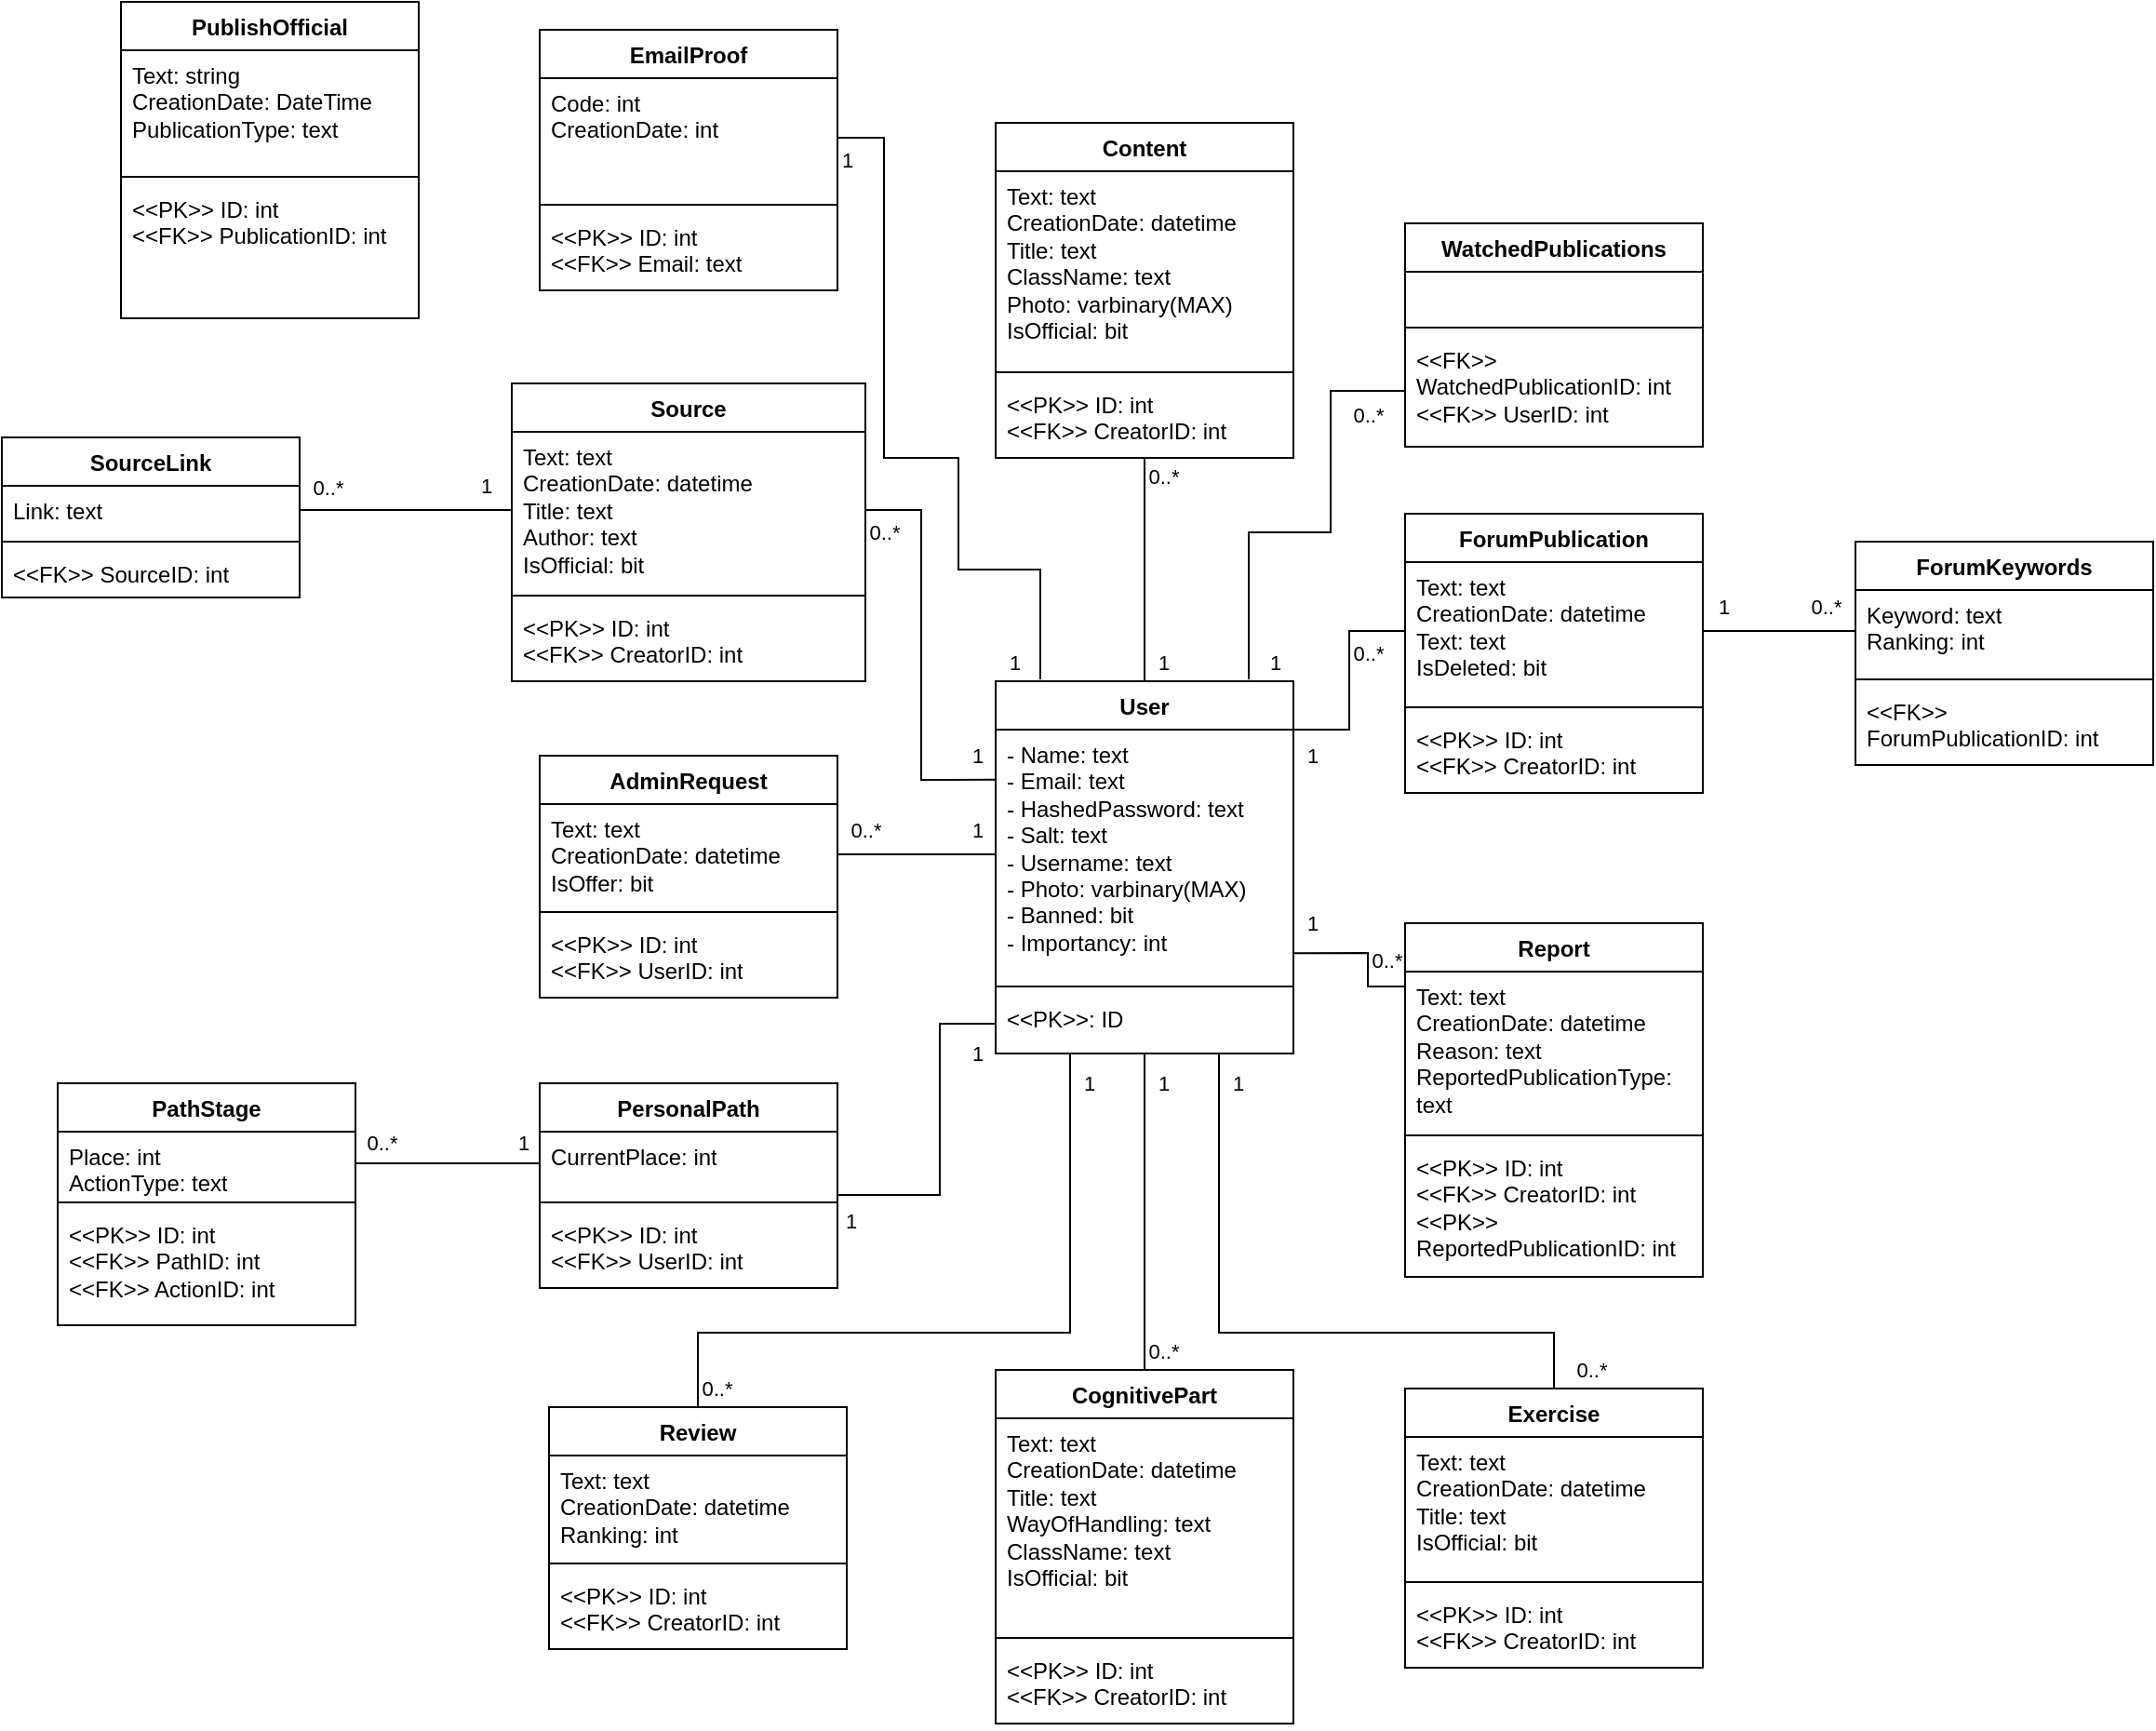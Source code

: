 <mxfile version="24.4.11" type="device">
  <diagram id="C5RBs43oDa-KdzZeNtuy" name="Page-1">
    <mxGraphModel dx="4012" dy="772" grid="1" gridSize="10" guides="1" tooltips="1" connect="1" arrows="1" fold="1" page="1" pageScale="1" pageWidth="1169" pageHeight="827" math="0" shadow="0">
      <root>
        <mxCell id="WIyWlLk6GJQsqaUBKTNV-0" />
        <mxCell id="WIyWlLk6GJQsqaUBKTNV-1" parent="WIyWlLk6GJQsqaUBKTNV-0" />
        <mxCell id="hVGt1LhpxKJkZvYj-mMZ-0" value="User" style="swimlane;fontStyle=1;align=center;verticalAlign=top;childLayout=stackLayout;horizontal=1;startSize=26;horizontalStack=0;resizeParent=1;resizeParentMax=0;resizeLast=0;collapsible=1;marginBottom=0;whiteSpace=wrap;html=1;" parent="WIyWlLk6GJQsqaUBKTNV-1" vertex="1">
          <mxGeometry x="-1796" y="970" width="160" height="200" as="geometry" />
        </mxCell>
        <mxCell id="hVGt1LhpxKJkZvYj-mMZ-1" value="&lt;div&gt;&lt;span style=&quot;background-color: initial;&quot;&gt;- Name: text&lt;/span&gt;&lt;br&gt;&lt;/div&gt;- Email: text&lt;div&gt;- HashedPassword: text&lt;/div&gt;&lt;div&gt;- Salt: text&lt;/div&gt;&lt;div&gt;- Username: text&lt;br&gt;- Photo: varbinary(MAX)&lt;div&gt;- Banned: bit&lt;/div&gt;&lt;div&gt;- Importancy: int&lt;/div&gt;&lt;/div&gt;" style="text;strokeColor=none;fillColor=none;align=left;verticalAlign=top;spacingLeft=4;spacingRight=4;overflow=hidden;rotatable=0;points=[[0,0.5],[1,0.5]];portConstraint=eastwest;whiteSpace=wrap;html=1;" parent="hVGt1LhpxKJkZvYj-mMZ-0" vertex="1">
          <mxGeometry y="26" width="160" height="134" as="geometry" />
        </mxCell>
        <mxCell id="hVGt1LhpxKJkZvYj-mMZ-2" value="" style="line;strokeWidth=1;fillColor=none;align=left;verticalAlign=middle;spacingTop=-1;spacingLeft=3;spacingRight=3;rotatable=0;labelPosition=right;points=[];portConstraint=eastwest;strokeColor=inherit;" parent="hVGt1LhpxKJkZvYj-mMZ-0" vertex="1">
          <mxGeometry y="160" width="160" height="8" as="geometry" />
        </mxCell>
        <mxCell id="hVGt1LhpxKJkZvYj-mMZ-3" value="&amp;lt;&amp;lt;PK&amp;gt;&amp;gt;: ID" style="text;strokeColor=none;fillColor=none;align=left;verticalAlign=top;spacingLeft=4;spacingRight=4;overflow=hidden;rotatable=0;points=[[0,0.5],[1,0.5]];portConstraint=eastwest;whiteSpace=wrap;html=1;" parent="hVGt1LhpxKJkZvYj-mMZ-0" vertex="1">
          <mxGeometry y="168" width="160" height="32" as="geometry" />
        </mxCell>
        <mxCell id="hVGt1LhpxKJkZvYj-mMZ-4" value="Exercise" style="swimlane;fontStyle=1;align=center;verticalAlign=top;childLayout=stackLayout;horizontal=1;startSize=26;horizontalStack=0;resizeParent=1;resizeParentMax=0;resizeLast=0;collapsible=1;marginBottom=0;whiteSpace=wrap;html=1;" parent="WIyWlLk6GJQsqaUBKTNV-1" vertex="1">
          <mxGeometry x="-1576" y="1350" width="160" height="150" as="geometry" />
        </mxCell>
        <mxCell id="hVGt1LhpxKJkZvYj-mMZ-5" value="&lt;div&gt;&lt;span style=&quot;background-color: initial;&quot;&gt;Text: text&lt;/span&gt;&lt;br&gt;&lt;/div&gt;&lt;div&gt;CreationDate: datetime&lt;/div&gt;&lt;div&gt;&lt;span style=&quot;background-color: initial;&quot;&gt;Title: text&lt;/span&gt;&lt;/div&gt;&lt;div&gt;IsOfficial: bit&lt;/div&gt;&lt;div&gt;&lt;br&gt;&lt;/div&gt;" style="text;strokeColor=none;fillColor=none;align=left;verticalAlign=top;spacingLeft=4;spacingRight=4;overflow=hidden;rotatable=0;points=[[0,0.5],[1,0.5]];portConstraint=eastwest;whiteSpace=wrap;html=1;" parent="hVGt1LhpxKJkZvYj-mMZ-4" vertex="1">
          <mxGeometry y="26" width="160" height="74" as="geometry" />
        </mxCell>
        <mxCell id="hVGt1LhpxKJkZvYj-mMZ-6" value="" style="line;strokeWidth=1;fillColor=none;align=left;verticalAlign=middle;spacingTop=-1;spacingLeft=3;spacingRight=3;rotatable=0;labelPosition=right;points=[];portConstraint=eastwest;strokeColor=inherit;" parent="hVGt1LhpxKJkZvYj-mMZ-4" vertex="1">
          <mxGeometry y="100" width="160" height="8" as="geometry" />
        </mxCell>
        <mxCell id="hVGt1LhpxKJkZvYj-mMZ-7" value="&amp;lt;&amp;lt;PK&amp;gt;&amp;gt; ID: int&lt;div&gt;&amp;lt;&amp;lt;FK&amp;gt;&amp;gt; CreatorID: int&lt;br&gt;&lt;/div&gt;" style="text;strokeColor=none;fillColor=none;align=left;verticalAlign=top;spacingLeft=4;spacingRight=4;overflow=hidden;rotatable=0;points=[[0,0.5],[1,0.5]];portConstraint=eastwest;whiteSpace=wrap;html=1;" parent="hVGt1LhpxKJkZvYj-mMZ-4" vertex="1">
          <mxGeometry y="108" width="160" height="42" as="geometry" />
        </mxCell>
        <mxCell id="CAt87Y8O4JC6d1RtImim-4" value="PersonalPath" style="swimlane;fontStyle=1;align=center;verticalAlign=top;childLayout=stackLayout;horizontal=1;startSize=26;horizontalStack=0;resizeParent=1;resizeParentMax=0;resizeLast=0;collapsible=1;marginBottom=0;whiteSpace=wrap;html=1;" parent="WIyWlLk6GJQsqaUBKTNV-1" vertex="1">
          <mxGeometry x="-2041" y="1186" width="160" height="110" as="geometry" />
        </mxCell>
        <mxCell id="CAt87Y8O4JC6d1RtImim-5" value="&lt;div&gt;&lt;span style=&quot;background-color: initial;&quot;&gt;CurrentPlace: int&lt;/span&gt;&lt;br&gt;&lt;/div&gt;" style="text;strokeColor=none;fillColor=none;align=left;verticalAlign=top;spacingLeft=4;spacingRight=4;overflow=hidden;rotatable=0;points=[[0,0.5],[1,0.5]];portConstraint=eastwest;whiteSpace=wrap;html=1;" parent="CAt87Y8O4JC6d1RtImim-4" vertex="1">
          <mxGeometry y="26" width="160" height="34" as="geometry" />
        </mxCell>
        <mxCell id="CAt87Y8O4JC6d1RtImim-6" value="" style="line;strokeWidth=1;fillColor=none;align=left;verticalAlign=middle;spacingTop=-1;spacingLeft=3;spacingRight=3;rotatable=0;labelPosition=right;points=[];portConstraint=eastwest;strokeColor=inherit;" parent="CAt87Y8O4JC6d1RtImim-4" vertex="1">
          <mxGeometry y="60" width="160" height="8" as="geometry" />
        </mxCell>
        <mxCell id="CAt87Y8O4JC6d1RtImim-7" value="&amp;lt;&amp;lt;PK&amp;gt;&amp;gt; ID: int&lt;div&gt;&amp;lt;&amp;lt;FK&amp;gt;&amp;gt; UserID: int&lt;/div&gt;" style="text;strokeColor=none;fillColor=none;align=left;verticalAlign=top;spacingLeft=4;spacingRight=4;overflow=hidden;rotatable=0;points=[[0,0.5],[1,0.5]];portConstraint=eastwest;whiteSpace=wrap;html=1;" parent="CAt87Y8O4JC6d1RtImim-4" vertex="1">
          <mxGeometry y="68" width="160" height="42" as="geometry" />
        </mxCell>
        <mxCell id="CAt87Y8O4JC6d1RtImim-8" value="Review" style="swimlane;fontStyle=1;align=center;verticalAlign=top;childLayout=stackLayout;horizontal=1;startSize=26;horizontalStack=0;resizeParent=1;resizeParentMax=0;resizeLast=0;collapsible=1;marginBottom=0;whiteSpace=wrap;html=1;" parent="WIyWlLk6GJQsqaUBKTNV-1" vertex="1">
          <mxGeometry x="-2036" y="1360" width="160" height="130" as="geometry" />
        </mxCell>
        <mxCell id="CAt87Y8O4JC6d1RtImim-9" value="&lt;div&gt;&lt;span style=&quot;background-color: initial;&quot;&gt;Text: text&lt;/span&gt;&lt;/div&gt;&lt;div&gt;CreationDate: datetime&lt;/div&gt;&lt;div&gt;Ranking: int&lt;/div&gt;&lt;div&gt;&lt;br&gt;&lt;/div&gt;" style="text;strokeColor=none;fillColor=none;align=left;verticalAlign=top;spacingLeft=4;spacingRight=4;overflow=hidden;rotatable=0;points=[[0,0.5],[1,0.5]];portConstraint=eastwest;whiteSpace=wrap;html=1;" parent="CAt87Y8O4JC6d1RtImim-8" vertex="1">
          <mxGeometry y="26" width="160" height="54" as="geometry" />
        </mxCell>
        <mxCell id="CAt87Y8O4JC6d1RtImim-10" value="" style="line;strokeWidth=1;fillColor=none;align=left;verticalAlign=middle;spacingTop=-1;spacingLeft=3;spacingRight=3;rotatable=0;labelPosition=right;points=[];portConstraint=eastwest;strokeColor=inherit;" parent="CAt87Y8O4JC6d1RtImim-8" vertex="1">
          <mxGeometry y="80" width="160" height="8" as="geometry" />
        </mxCell>
        <mxCell id="CAt87Y8O4JC6d1RtImim-11" value="&amp;lt;&amp;lt;PK&amp;gt;&amp;gt; ID: int&lt;div&gt;&amp;lt;&amp;lt;FK&amp;gt;&amp;gt; CreatorID: int&lt;/div&gt;" style="text;strokeColor=none;fillColor=none;align=left;verticalAlign=top;spacingLeft=4;spacingRight=4;overflow=hidden;rotatable=0;points=[[0,0.5],[1,0.5]];portConstraint=eastwest;whiteSpace=wrap;html=1;" parent="CAt87Y8O4JC6d1RtImim-8" vertex="1">
          <mxGeometry y="88" width="160" height="42" as="geometry" />
        </mxCell>
        <mxCell id="CAt87Y8O4JC6d1RtImim-36" value="CognitivePart" style="swimlane;fontStyle=1;align=center;verticalAlign=top;childLayout=stackLayout;horizontal=1;startSize=26;horizontalStack=0;resizeParent=1;resizeParentMax=0;resizeLast=0;collapsible=1;marginBottom=0;whiteSpace=wrap;html=1;" parent="WIyWlLk6GJQsqaUBKTNV-1" vertex="1">
          <mxGeometry x="-1796" y="1340" width="160" height="190" as="geometry" />
        </mxCell>
        <mxCell id="CAt87Y8O4JC6d1RtImim-37" value="&lt;div&gt;&lt;span style=&quot;background-color: initial;&quot;&gt;Text: text&lt;/span&gt;&lt;br&gt;&lt;/div&gt;&lt;div&gt;CreationDate: datetime&lt;/div&gt;&lt;div&gt;&lt;span style=&quot;background-color: initial;&quot;&gt;Title: text&lt;/span&gt;&lt;br&gt;&lt;/div&gt;&lt;div&gt;WayOfHandling: text&lt;/div&gt;&lt;div&gt;ClassName: text&lt;/div&gt;&lt;div&gt;IsOfficial: bit&lt;/div&gt;&lt;div&gt;&lt;br&gt;&lt;/div&gt;" style="text;strokeColor=none;fillColor=none;align=left;verticalAlign=top;spacingLeft=4;spacingRight=4;overflow=hidden;rotatable=0;points=[[0,0.5],[1,0.5]];portConstraint=eastwest;whiteSpace=wrap;html=1;" parent="CAt87Y8O4JC6d1RtImim-36" vertex="1">
          <mxGeometry y="26" width="160" height="114" as="geometry" />
        </mxCell>
        <mxCell id="CAt87Y8O4JC6d1RtImim-38" value="" style="line;strokeWidth=1;fillColor=none;align=left;verticalAlign=middle;spacingTop=-1;spacingLeft=3;spacingRight=3;rotatable=0;labelPosition=right;points=[];portConstraint=eastwest;strokeColor=inherit;" parent="CAt87Y8O4JC6d1RtImim-36" vertex="1">
          <mxGeometry y="140" width="160" height="8" as="geometry" />
        </mxCell>
        <mxCell id="CAt87Y8O4JC6d1RtImim-39" value="&amp;lt;&amp;lt;PK&amp;gt;&amp;gt; ID: int&lt;div&gt;&amp;lt;&amp;lt;FK&amp;gt;&amp;gt; CreatorID: int&lt;br&gt;&lt;/div&gt;" style="text;strokeColor=none;fillColor=none;align=left;verticalAlign=top;spacingLeft=4;spacingRight=4;overflow=hidden;rotatable=0;points=[[0,0.5],[1,0.5]];portConstraint=eastwest;whiteSpace=wrap;html=1;" parent="CAt87Y8O4JC6d1RtImim-36" vertex="1">
          <mxGeometry y="148" width="160" height="42" as="geometry" />
        </mxCell>
        <mxCell id="CAt87Y8O4JC6d1RtImim-53" value="ForumPublication" style="swimlane;fontStyle=1;align=center;verticalAlign=top;childLayout=stackLayout;horizontal=1;startSize=26;horizontalStack=0;resizeParent=1;resizeParentMax=0;resizeLast=0;collapsible=1;marginBottom=0;whiteSpace=wrap;html=1;" parent="WIyWlLk6GJQsqaUBKTNV-1" vertex="1">
          <mxGeometry x="-1576" y="880" width="160" height="150" as="geometry" />
        </mxCell>
        <mxCell id="CAt87Y8O4JC6d1RtImim-54" value="&lt;div&gt;&lt;span style=&quot;background-color: initial;&quot;&gt;Text: text&lt;/span&gt;&lt;/div&gt;&lt;div&gt;CreationDate: datetime&lt;/div&gt;&lt;div&gt;Text: text&lt;/div&gt;&lt;div&gt;IsDeleted: bit&lt;/div&gt;&lt;div&gt;&lt;br&gt;&lt;/div&gt;" style="text;strokeColor=none;fillColor=none;align=left;verticalAlign=top;spacingLeft=4;spacingRight=4;overflow=hidden;rotatable=0;points=[[0,0.5],[1,0.5]];portConstraint=eastwest;whiteSpace=wrap;html=1;" parent="CAt87Y8O4JC6d1RtImim-53" vertex="1">
          <mxGeometry y="26" width="160" height="74" as="geometry" />
        </mxCell>
        <mxCell id="CAt87Y8O4JC6d1RtImim-55" value="" style="line;strokeWidth=1;fillColor=none;align=left;verticalAlign=middle;spacingTop=-1;spacingLeft=3;spacingRight=3;rotatable=0;labelPosition=right;points=[];portConstraint=eastwest;strokeColor=inherit;" parent="CAt87Y8O4JC6d1RtImim-53" vertex="1">
          <mxGeometry y="100" width="160" height="8" as="geometry" />
        </mxCell>
        <mxCell id="CAt87Y8O4JC6d1RtImim-56" value="&amp;lt;&amp;lt;PK&amp;gt;&amp;gt; ID: int&lt;div&gt;&amp;lt;&amp;lt;FK&amp;gt;&amp;gt; CreatorID: int&lt;br&gt;&lt;/div&gt;" style="text;strokeColor=none;fillColor=none;align=left;verticalAlign=top;spacingLeft=4;spacingRight=4;overflow=hidden;rotatable=0;points=[[0,0.5],[1,0.5]];portConstraint=eastwest;whiteSpace=wrap;html=1;" parent="CAt87Y8O4JC6d1RtImim-53" vertex="1">
          <mxGeometry y="108" width="160" height="42" as="geometry" />
        </mxCell>
        <mxCell id="H0wqLopW10TmKbg78DOm-40" value="Source" style="swimlane;fontStyle=1;align=center;verticalAlign=top;childLayout=stackLayout;horizontal=1;startSize=26;horizontalStack=0;resizeParent=1;resizeParentMax=0;resizeLast=0;collapsible=1;marginBottom=0;whiteSpace=wrap;html=1;" parent="WIyWlLk6GJQsqaUBKTNV-1" vertex="1">
          <mxGeometry x="-2056" y="810" width="190" height="160" as="geometry" />
        </mxCell>
        <mxCell id="H0wqLopW10TmKbg78DOm-41" value="&lt;div&gt;&lt;span style=&quot;background-color: initial;&quot;&gt;Text: text&lt;/span&gt;&lt;br&gt;&lt;/div&gt;&lt;div&gt;CreationDate: datetime&lt;/div&gt;&lt;div&gt;Title: text&lt;/div&gt;&lt;div&gt;Author: text&lt;/div&gt;&lt;div&gt;IsOfficial: bit&lt;/div&gt;" style="text;strokeColor=none;fillColor=none;align=left;verticalAlign=top;spacingLeft=4;spacingRight=4;overflow=hidden;rotatable=0;points=[[0,0.5],[1,0.5]];portConstraint=eastwest;whiteSpace=wrap;html=1;" parent="H0wqLopW10TmKbg78DOm-40" vertex="1">
          <mxGeometry y="26" width="190" height="84" as="geometry" />
        </mxCell>
        <mxCell id="H0wqLopW10TmKbg78DOm-42" value="" style="line;strokeWidth=1;fillColor=none;align=left;verticalAlign=middle;spacingTop=-1;spacingLeft=3;spacingRight=3;rotatable=0;labelPosition=right;points=[];portConstraint=eastwest;strokeColor=inherit;" parent="H0wqLopW10TmKbg78DOm-40" vertex="1">
          <mxGeometry y="110" width="190" height="8" as="geometry" />
        </mxCell>
        <mxCell id="H0wqLopW10TmKbg78DOm-43" value="&amp;lt;&amp;lt;PK&amp;gt;&amp;gt; ID: int&lt;div&gt;&amp;lt;&amp;lt;FK&amp;gt;&amp;gt; CreatorID: int&lt;/div&gt;" style="text;strokeColor=none;fillColor=none;align=left;verticalAlign=top;spacingLeft=4;spacingRight=4;overflow=hidden;rotatable=0;points=[[0,0.5],[1,0.5]];portConstraint=eastwest;whiteSpace=wrap;html=1;" parent="H0wqLopW10TmKbg78DOm-40" vertex="1">
          <mxGeometry y="118" width="190" height="42" as="geometry" />
        </mxCell>
        <mxCell id="HF5EdESs-gFM-KW1fIXI-3" value="Report" style="swimlane;fontStyle=1;align=center;verticalAlign=top;childLayout=stackLayout;horizontal=1;startSize=26;horizontalStack=0;resizeParent=1;resizeParentMax=0;resizeLast=0;collapsible=1;marginBottom=0;whiteSpace=wrap;html=1;" parent="WIyWlLk6GJQsqaUBKTNV-1" vertex="1">
          <mxGeometry x="-1576" y="1100" width="160" height="190" as="geometry" />
        </mxCell>
        <mxCell id="HF5EdESs-gFM-KW1fIXI-4" value="&lt;div&gt;&lt;span style=&quot;background-color: initial;&quot;&gt;Text: text&lt;/span&gt;&lt;/div&gt;&lt;div&gt;CreationDate: datetime&lt;/div&gt;&lt;div&gt;&lt;span style=&quot;background-color: initial;&quot;&gt;Reason: text&lt;/span&gt;&lt;/div&gt;&lt;div&gt;ReportedPublicationType: text&lt;/div&gt;" style="text;strokeColor=none;fillColor=none;align=left;verticalAlign=top;spacingLeft=4;spacingRight=4;overflow=hidden;rotatable=0;points=[[0,0.5],[1,0.5]];portConstraint=eastwest;whiteSpace=wrap;html=1;" parent="HF5EdESs-gFM-KW1fIXI-3" vertex="1">
          <mxGeometry y="26" width="160" height="84" as="geometry" />
        </mxCell>
        <mxCell id="HF5EdESs-gFM-KW1fIXI-5" value="" style="line;strokeWidth=1;fillColor=none;align=left;verticalAlign=middle;spacingTop=-1;spacingLeft=3;spacingRight=3;rotatable=0;labelPosition=right;points=[];portConstraint=eastwest;strokeColor=inherit;" parent="HF5EdESs-gFM-KW1fIXI-3" vertex="1">
          <mxGeometry y="110" width="160" height="8" as="geometry" />
        </mxCell>
        <mxCell id="HF5EdESs-gFM-KW1fIXI-6" value="&amp;lt;&amp;lt;PK&amp;gt;&amp;gt; ID: in&lt;span style=&quot;background-color: initial;&quot;&gt;t&lt;/span&gt;&lt;div&gt;&amp;lt;&amp;lt;FK&amp;gt;&amp;gt; CreatorID: int&lt;span style=&quot;background-color: initial;&quot;&gt;&lt;br&gt;&lt;/span&gt;&lt;/div&gt;&lt;div&gt;&amp;lt;&amp;lt;PK&amp;gt;&amp;gt; ReportedPublicationID: int&lt;/div&gt;" style="text;strokeColor=none;fillColor=none;align=left;verticalAlign=top;spacingLeft=4;spacingRight=4;overflow=hidden;rotatable=0;points=[[0,0.5],[1,0.5]];portConstraint=eastwest;whiteSpace=wrap;html=1;" parent="HF5EdESs-gFM-KW1fIXI-3" vertex="1">
          <mxGeometry y="118" width="160" height="72" as="geometry" />
        </mxCell>
        <mxCell id="O_dw3LHJavpmpE3vmrLS-12" value="PathStage" style="swimlane;fontStyle=1;align=center;verticalAlign=top;childLayout=stackLayout;horizontal=1;startSize=26;horizontalStack=0;resizeParent=1;resizeParentMax=0;resizeLast=0;collapsible=1;marginBottom=0;whiteSpace=wrap;html=1;" parent="WIyWlLk6GJQsqaUBKTNV-1" vertex="1">
          <mxGeometry x="-2300" y="1186" width="160" height="130" as="geometry" />
        </mxCell>
        <mxCell id="O_dw3LHJavpmpE3vmrLS-13" value="&lt;div&gt;&lt;span style=&quot;background-color: initial;&quot;&gt;Place: int&lt;/span&gt;&lt;br&gt;&lt;/div&gt;&lt;div&gt;&lt;span style=&quot;background-color: initial;&quot;&gt;ActionType: text&lt;/span&gt;&lt;/div&gt;" style="text;strokeColor=none;fillColor=none;align=left;verticalAlign=top;spacingLeft=4;spacingRight=4;overflow=hidden;rotatable=0;points=[[0,0.5],[1,0.5]];portConstraint=eastwest;whiteSpace=wrap;html=1;" parent="O_dw3LHJavpmpE3vmrLS-12" vertex="1">
          <mxGeometry y="26" width="160" height="34" as="geometry" />
        </mxCell>
        <mxCell id="O_dw3LHJavpmpE3vmrLS-14" value="" style="line;strokeWidth=1;fillColor=none;align=left;verticalAlign=middle;spacingTop=-1;spacingLeft=3;spacingRight=3;rotatable=0;labelPosition=right;points=[];portConstraint=eastwest;strokeColor=inherit;" parent="O_dw3LHJavpmpE3vmrLS-12" vertex="1">
          <mxGeometry y="60" width="160" height="8" as="geometry" />
        </mxCell>
        <mxCell id="O_dw3LHJavpmpE3vmrLS-15" value="&amp;lt;&amp;lt;PK&amp;gt;&amp;gt; ID: int&lt;div&gt;&amp;lt;&amp;lt;FK&amp;gt;&amp;gt; PathID: int&lt;/div&gt;&lt;div&gt;&amp;lt;&amp;lt;FK&amp;gt;&amp;gt; ActionID: int&lt;/div&gt;" style="text;strokeColor=none;fillColor=none;align=left;verticalAlign=top;spacingLeft=4;spacingRight=4;overflow=hidden;rotatable=0;points=[[0,0.5],[1,0.5]];portConstraint=eastwest;whiteSpace=wrap;html=1;" parent="O_dw3LHJavpmpE3vmrLS-12" vertex="1">
          <mxGeometry y="68" width="160" height="62" as="geometry" />
        </mxCell>
        <mxCell id="O_dw3LHJavpmpE3vmrLS-37" value="Content" style="swimlane;fontStyle=1;align=center;verticalAlign=top;childLayout=stackLayout;horizontal=1;startSize=26;horizontalStack=0;resizeParent=1;resizeParentMax=0;resizeLast=0;collapsible=1;marginBottom=0;whiteSpace=wrap;html=1;" parent="WIyWlLk6GJQsqaUBKTNV-1" vertex="1">
          <mxGeometry x="-1796" y="670" width="160" height="180" as="geometry" />
        </mxCell>
        <mxCell id="O_dw3LHJavpmpE3vmrLS-38" value="&lt;div&gt;&lt;span style=&quot;background-color: initial;&quot;&gt;Text: text&lt;/span&gt;&lt;br&gt;&lt;/div&gt;&lt;div&gt;CreationDate: datetime&lt;/div&gt;&lt;div&gt;&lt;span style=&quot;background-color: initial;&quot;&gt;Title: text&lt;/span&gt;&lt;/div&gt;&lt;div&gt;ClassName: text&lt;/div&gt;&lt;div&gt;Photo: varbinary(MAX)&lt;/div&gt;&lt;div&gt;IsOfficial: bit&lt;/div&gt;" style="text;strokeColor=none;fillColor=none;align=left;verticalAlign=top;spacingLeft=4;spacingRight=4;overflow=hidden;rotatable=0;points=[[0,0.5],[1,0.5]];portConstraint=eastwest;whiteSpace=wrap;html=1;" parent="O_dw3LHJavpmpE3vmrLS-37" vertex="1">
          <mxGeometry y="26" width="160" height="104" as="geometry" />
        </mxCell>
        <mxCell id="O_dw3LHJavpmpE3vmrLS-39" value="" style="line;strokeWidth=1;fillColor=none;align=left;verticalAlign=middle;spacingTop=-1;spacingLeft=3;spacingRight=3;rotatable=0;labelPosition=right;points=[];portConstraint=eastwest;strokeColor=inherit;" parent="O_dw3LHJavpmpE3vmrLS-37" vertex="1">
          <mxGeometry y="130" width="160" height="8" as="geometry" />
        </mxCell>
        <mxCell id="O_dw3LHJavpmpE3vmrLS-40" value="&amp;lt;&amp;lt;PK&amp;gt;&amp;gt; ID: int&lt;div&gt;&amp;lt;&amp;lt;FK&amp;gt;&amp;gt; CreatorID: int&lt;/div&gt;" style="text;strokeColor=none;fillColor=none;align=left;verticalAlign=top;spacingLeft=4;spacingRight=4;overflow=hidden;rotatable=0;points=[[0,0.5],[1,0.5]];portConstraint=eastwest;whiteSpace=wrap;html=1;" parent="O_dw3LHJavpmpE3vmrLS-37" vertex="1">
          <mxGeometry y="138" width="160" height="42" as="geometry" />
        </mxCell>
        <mxCell id="IdvPf6eH54fY4JUCfseX-4" value="AdminRequest" style="swimlane;fontStyle=1;align=center;verticalAlign=top;childLayout=stackLayout;horizontal=1;startSize=26;horizontalStack=0;resizeParent=1;resizeParentMax=0;resizeLast=0;collapsible=1;marginBottom=0;whiteSpace=wrap;html=1;" parent="WIyWlLk6GJQsqaUBKTNV-1" vertex="1">
          <mxGeometry x="-2041" y="1010" width="160" height="130" as="geometry" />
        </mxCell>
        <mxCell id="IdvPf6eH54fY4JUCfseX-5" value="&lt;div&gt;&lt;span style=&quot;background-color: initial;&quot;&gt;Text: text&lt;/span&gt;&lt;br&gt;&lt;/div&gt;&lt;div&gt;CreationDate: datetime&lt;/div&gt;&lt;div&gt;IsOffer: bit&lt;/div&gt;&lt;div&gt;&lt;br&gt;&lt;/div&gt;" style="text;strokeColor=none;fillColor=none;align=left;verticalAlign=top;spacingLeft=4;spacingRight=4;overflow=hidden;rotatable=0;points=[[0,0.5],[1,0.5]];portConstraint=eastwest;whiteSpace=wrap;html=1;" parent="IdvPf6eH54fY4JUCfseX-4" vertex="1">
          <mxGeometry y="26" width="160" height="54" as="geometry" />
        </mxCell>
        <mxCell id="IdvPf6eH54fY4JUCfseX-6" value="" style="line;strokeWidth=1;fillColor=none;align=left;verticalAlign=middle;spacingTop=-1;spacingLeft=3;spacingRight=3;rotatable=0;labelPosition=right;points=[];portConstraint=eastwest;strokeColor=inherit;" parent="IdvPf6eH54fY4JUCfseX-4" vertex="1">
          <mxGeometry y="80" width="160" height="8" as="geometry" />
        </mxCell>
        <mxCell id="IdvPf6eH54fY4JUCfseX-7" value="&amp;lt;&amp;lt;PK&amp;gt;&amp;gt; ID: int&lt;div&gt;&amp;lt;&amp;lt;FK&amp;gt;&amp;gt; UserID: int&lt;br&gt;&lt;/div&gt;" style="text;strokeColor=none;fillColor=none;align=left;verticalAlign=top;spacingLeft=4;spacingRight=4;overflow=hidden;rotatable=0;points=[[0,0.5],[1,0.5]];portConstraint=eastwest;whiteSpace=wrap;html=1;" parent="IdvPf6eH54fY4JUCfseX-4" vertex="1">
          <mxGeometry y="88" width="160" height="42" as="geometry" />
        </mxCell>
        <mxCell id="IdvPf6eH54fY4JUCfseX-15" value="EmailProof" style="swimlane;fontStyle=1;align=center;verticalAlign=top;childLayout=stackLayout;horizontal=1;startSize=26;horizontalStack=0;resizeParent=1;resizeParentMax=0;resizeLast=0;collapsible=1;marginBottom=0;whiteSpace=wrap;html=1;" parent="WIyWlLk6GJQsqaUBKTNV-1" vertex="1">
          <mxGeometry x="-2041" y="620" width="160" height="140" as="geometry" />
        </mxCell>
        <mxCell id="IdvPf6eH54fY4JUCfseX-16" value="&lt;div&gt;&lt;span style=&quot;background-color: initial;&quot;&gt;Code: int&lt;/span&gt;&lt;br&gt;&lt;/div&gt;&lt;div&gt;CreationDate: int&lt;/div&gt;" style="text;strokeColor=none;fillColor=none;align=left;verticalAlign=top;spacingLeft=4;spacingRight=4;overflow=hidden;rotatable=0;points=[[0,0.5],[1,0.5]];portConstraint=eastwest;whiteSpace=wrap;html=1;" parent="IdvPf6eH54fY4JUCfseX-15" vertex="1">
          <mxGeometry y="26" width="160" height="64" as="geometry" />
        </mxCell>
        <mxCell id="IdvPf6eH54fY4JUCfseX-17" value="" style="line;strokeWidth=1;fillColor=none;align=left;verticalAlign=middle;spacingTop=-1;spacingLeft=3;spacingRight=3;rotatable=0;labelPosition=right;points=[];portConstraint=eastwest;strokeColor=inherit;" parent="IdvPf6eH54fY4JUCfseX-15" vertex="1">
          <mxGeometry y="90" width="160" height="8" as="geometry" />
        </mxCell>
        <mxCell id="IdvPf6eH54fY4JUCfseX-18" value="&amp;lt;&amp;lt;PK&amp;gt;&amp;gt; ID: int&lt;div&gt;&amp;lt;&amp;lt;FK&amp;gt;&amp;gt; Email: text&lt;/div&gt;" style="text;strokeColor=none;fillColor=none;align=left;verticalAlign=top;spacingLeft=4;spacingRight=4;overflow=hidden;rotatable=0;points=[[0,0.5],[1,0.5]];portConstraint=eastwest;whiteSpace=wrap;html=1;" parent="IdvPf6eH54fY4JUCfseX-15" vertex="1">
          <mxGeometry y="98" width="160" height="42" as="geometry" />
        </mxCell>
        <mxCell id="C7usVuCC4-y3hJ7hufo2-0" value="PublishOfficial" style="swimlane;fontStyle=1;align=center;verticalAlign=top;childLayout=stackLayout;horizontal=1;startSize=26;horizontalStack=0;resizeParent=1;resizeParentMax=0;resizeLast=0;collapsible=1;marginBottom=0;whiteSpace=wrap;html=1;" parent="WIyWlLk6GJQsqaUBKTNV-1" vertex="1">
          <mxGeometry x="-2266" y="605" width="160" height="170" as="geometry" />
        </mxCell>
        <mxCell id="C7usVuCC4-y3hJ7hufo2-1" value="&lt;div&gt;&lt;span style=&quot;background-color: initial;&quot;&gt;Text: string&lt;/span&gt;&lt;br&gt;&lt;/div&gt;&lt;div&gt;CreationDate: DateTime&lt;/div&gt;&lt;div&gt;PublicationType: text&lt;/div&gt;" style="text;strokeColor=none;fillColor=none;align=left;verticalAlign=top;spacingLeft=4;spacingRight=4;overflow=hidden;rotatable=0;points=[[0,0.5],[1,0.5]];portConstraint=eastwest;whiteSpace=wrap;html=1;" parent="C7usVuCC4-y3hJ7hufo2-0" vertex="1">
          <mxGeometry y="26" width="160" height="64" as="geometry" />
        </mxCell>
        <mxCell id="C7usVuCC4-y3hJ7hufo2-2" value="" style="line;strokeWidth=1;fillColor=none;align=left;verticalAlign=middle;spacingTop=-1;spacingLeft=3;spacingRight=3;rotatable=0;labelPosition=right;points=[];portConstraint=eastwest;strokeColor=inherit;" parent="C7usVuCC4-y3hJ7hufo2-0" vertex="1">
          <mxGeometry y="90" width="160" height="8" as="geometry" />
        </mxCell>
        <mxCell id="C7usVuCC4-y3hJ7hufo2-3" value="&amp;lt;&amp;lt;PK&amp;gt;&amp;gt; ID: int&lt;div&gt;&amp;lt;&amp;lt;FK&amp;gt;&amp;gt; PublicationID: int&lt;/div&gt;" style="text;strokeColor=none;fillColor=none;align=left;verticalAlign=top;spacingLeft=4;spacingRight=4;overflow=hidden;rotatable=0;points=[[0,0.5],[1,0.5]];portConstraint=eastwest;whiteSpace=wrap;html=1;" parent="C7usVuCC4-y3hJ7hufo2-0" vertex="1">
          <mxGeometry y="98" width="160" height="72" as="geometry" />
        </mxCell>
        <mxCell id="xpbYfteFqBrhIBxW7x0K-1" value="SourceLink" style="swimlane;fontStyle=1;align=center;verticalAlign=top;childLayout=stackLayout;horizontal=1;startSize=26;horizontalStack=0;resizeParent=1;resizeParentMax=0;resizeLast=0;collapsible=1;marginBottom=0;whiteSpace=wrap;html=1;" parent="WIyWlLk6GJQsqaUBKTNV-1" vertex="1">
          <mxGeometry x="-2330" y="839" width="160" height="86" as="geometry" />
        </mxCell>
        <mxCell id="xpbYfteFqBrhIBxW7x0K-2" value="Link: text" style="text;strokeColor=none;fillColor=none;align=left;verticalAlign=top;spacingLeft=4;spacingRight=4;overflow=hidden;rotatable=0;points=[[0,0.5],[1,0.5]];portConstraint=eastwest;whiteSpace=wrap;html=1;" parent="xpbYfteFqBrhIBxW7x0K-1" vertex="1">
          <mxGeometry y="26" width="160" height="26" as="geometry" />
        </mxCell>
        <mxCell id="xpbYfteFqBrhIBxW7x0K-3" value="" style="line;strokeWidth=1;fillColor=none;align=left;verticalAlign=middle;spacingTop=-1;spacingLeft=3;spacingRight=3;rotatable=0;labelPosition=right;points=[];portConstraint=eastwest;strokeColor=inherit;" parent="xpbYfteFqBrhIBxW7x0K-1" vertex="1">
          <mxGeometry y="52" width="160" height="8" as="geometry" />
        </mxCell>
        <mxCell id="xpbYfteFqBrhIBxW7x0K-4" value="&amp;lt;&amp;lt;FK&amp;gt;&amp;gt; SourceID: int" style="text;strokeColor=none;fillColor=none;align=left;verticalAlign=top;spacingLeft=4;spacingRight=4;overflow=hidden;rotatable=0;points=[[0,0.5],[1,0.5]];portConstraint=eastwest;whiteSpace=wrap;html=1;" parent="xpbYfteFqBrhIBxW7x0K-1" vertex="1">
          <mxGeometry y="60" width="160" height="26" as="geometry" />
        </mxCell>
        <mxCell id="xpbYfteFqBrhIBxW7x0K-5" value="WatchedPublications" style="swimlane;fontStyle=1;align=center;verticalAlign=top;childLayout=stackLayout;horizontal=1;startSize=26;horizontalStack=0;resizeParent=1;resizeParentMax=0;resizeLast=0;collapsible=1;marginBottom=0;whiteSpace=wrap;html=1;" parent="WIyWlLk6GJQsqaUBKTNV-1" vertex="1">
          <mxGeometry x="-1576" y="724" width="160" height="120" as="geometry" />
        </mxCell>
        <mxCell id="xpbYfteFqBrhIBxW7x0K-6" value="&amp;nbsp;" style="text;strokeColor=none;fillColor=none;align=left;verticalAlign=top;spacingLeft=4;spacingRight=4;overflow=hidden;rotatable=0;points=[[0,0.5],[1,0.5]];portConstraint=eastwest;whiteSpace=wrap;html=1;" parent="xpbYfteFqBrhIBxW7x0K-5" vertex="1">
          <mxGeometry y="26" width="160" height="26" as="geometry" />
        </mxCell>
        <mxCell id="xpbYfteFqBrhIBxW7x0K-7" value="" style="line;strokeWidth=1;fillColor=none;align=left;verticalAlign=middle;spacingTop=-1;spacingLeft=3;spacingRight=3;rotatable=0;labelPosition=right;points=[];portConstraint=eastwest;strokeColor=inherit;" parent="xpbYfteFqBrhIBxW7x0K-5" vertex="1">
          <mxGeometry y="52" width="160" height="8" as="geometry" />
        </mxCell>
        <mxCell id="xpbYfteFqBrhIBxW7x0K-8" value="&amp;lt;&amp;lt;FK&amp;gt;&amp;gt; WatchedPublicationID: int&lt;div&gt;&amp;lt;&amp;lt;FK&amp;gt;&amp;gt; UserID: int&lt;/div&gt;" style="text;strokeColor=none;fillColor=none;align=left;verticalAlign=top;spacingLeft=4;spacingRight=4;overflow=hidden;rotatable=0;points=[[0,0.5],[1,0.5]];portConstraint=eastwest;whiteSpace=wrap;html=1;" parent="xpbYfteFqBrhIBxW7x0K-5" vertex="1">
          <mxGeometry y="60" width="160" height="60" as="geometry" />
        </mxCell>
        <mxCell id="xpbYfteFqBrhIBxW7x0K-9" value="ForumKeywords" style="swimlane;fontStyle=1;align=center;verticalAlign=top;childLayout=stackLayout;horizontal=1;startSize=26;horizontalStack=0;resizeParent=1;resizeParentMax=0;resizeLast=0;collapsible=1;marginBottom=0;whiteSpace=wrap;html=1;" parent="WIyWlLk6GJQsqaUBKTNV-1" vertex="1">
          <mxGeometry x="-1334" y="895" width="160" height="120" as="geometry" />
        </mxCell>
        <mxCell id="xpbYfteFqBrhIBxW7x0K-10" value="Keyword: text&lt;div&gt;Ranking: int&lt;/div&gt;" style="text;strokeColor=none;fillColor=none;align=left;verticalAlign=top;spacingLeft=4;spacingRight=4;overflow=hidden;rotatable=0;points=[[0,0.5],[1,0.5]];portConstraint=eastwest;whiteSpace=wrap;html=1;" parent="xpbYfteFqBrhIBxW7x0K-9" vertex="1">
          <mxGeometry y="26" width="160" height="44" as="geometry" />
        </mxCell>
        <mxCell id="xpbYfteFqBrhIBxW7x0K-11" value="" style="line;strokeWidth=1;fillColor=none;align=left;verticalAlign=middle;spacingTop=-1;spacingLeft=3;spacingRight=3;rotatable=0;labelPosition=right;points=[];portConstraint=eastwest;strokeColor=inherit;" parent="xpbYfteFqBrhIBxW7x0K-9" vertex="1">
          <mxGeometry y="70" width="160" height="8" as="geometry" />
        </mxCell>
        <mxCell id="xpbYfteFqBrhIBxW7x0K-12" value="&amp;lt;&amp;lt;FK&amp;gt;&amp;gt; ForumPublicationID: int" style="text;strokeColor=none;fillColor=none;align=left;verticalAlign=top;spacingLeft=4;spacingRight=4;overflow=hidden;rotatable=0;points=[[0,0.5],[1,0.5]];portConstraint=eastwest;whiteSpace=wrap;html=1;" parent="xpbYfteFqBrhIBxW7x0K-9" vertex="1">
          <mxGeometry y="78" width="160" height="42" as="geometry" />
        </mxCell>
        <mxCell id="xpbYfteFqBrhIBxW7x0K-13" value="" style="endArrow=none;html=1;rounded=0;entryX=0.5;entryY=1;entryDx=0;entryDy=0;entryPerimeter=0;exitX=0.5;exitY=0;exitDx=0;exitDy=0;" parent="WIyWlLk6GJQsqaUBKTNV-1" source="CAt87Y8O4JC6d1RtImim-36" target="hVGt1LhpxKJkZvYj-mMZ-3" edge="1">
          <mxGeometry width="50" height="50" relative="1" as="geometry">
            <mxPoint x="-1746" y="1270" as="sourcePoint" />
            <mxPoint x="-1696" y="1220" as="targetPoint" />
          </mxGeometry>
        </mxCell>
        <mxCell id="xpbYfteFqBrhIBxW7x0K-14" value="" style="endArrow=none;html=1;rounded=0;exitX=0.5;exitY=0;exitDx=0;exitDy=0;entryX=0.25;entryY=1;entryDx=0;entryDy=0;entryPerimeter=0;" parent="WIyWlLk6GJQsqaUBKTNV-1" source="CAt87Y8O4JC6d1RtImim-8" target="hVGt1LhpxKJkZvYj-mMZ-3" edge="1">
          <mxGeometry width="50" height="50" relative="1" as="geometry">
            <mxPoint x="-1806" y="1290" as="sourcePoint" />
            <mxPoint x="-1756" y="1180" as="targetPoint" />
            <Array as="points">
              <mxPoint x="-1956" y="1320" />
              <mxPoint x="-1756" y="1320" />
            </Array>
          </mxGeometry>
        </mxCell>
        <mxCell id="xpbYfteFqBrhIBxW7x0K-15" value="" style="endArrow=none;html=1;rounded=0;exitX=1;exitY=1;exitDx=0;exitDy=0;exitPerimeter=0;entryX=0;entryY=0.5;entryDx=0;entryDy=0;" parent="WIyWlLk6GJQsqaUBKTNV-1" source="CAt87Y8O4JC6d1RtImim-5" target="hVGt1LhpxKJkZvYj-mMZ-3" edge="1">
          <mxGeometry width="50" height="50" relative="1" as="geometry">
            <mxPoint x="-1836" y="1260" as="sourcePoint" />
            <mxPoint x="-1786" y="1210" as="targetPoint" />
            <Array as="points">
              <mxPoint x="-1826" y="1246" />
              <mxPoint x="-1826" y="1154" />
            </Array>
          </mxGeometry>
        </mxCell>
        <mxCell id="xpbYfteFqBrhIBxW7x0K-16" value="" style="endArrow=none;html=1;rounded=0;exitX=1;exitY=0.5;exitDx=0;exitDy=0;entryX=0;entryY=0.5;entryDx=0;entryDy=0;" parent="WIyWlLk6GJQsqaUBKTNV-1" source="IdvPf6eH54fY4JUCfseX-5" target="hVGt1LhpxKJkZvYj-mMZ-1" edge="1">
          <mxGeometry width="50" height="50" relative="1" as="geometry">
            <mxPoint x="-1806" y="960" as="sourcePoint" />
            <mxPoint x="-1756" y="910" as="targetPoint" />
          </mxGeometry>
        </mxCell>
        <mxCell id="xpbYfteFqBrhIBxW7x0K-26" value="1" style="edgeLabel;html=1;align=center;verticalAlign=middle;resizable=0;points=[];" parent="xpbYfteFqBrhIBxW7x0K-16" vertex="1" connectable="0">
          <mxGeometry x="0.2" y="-3" relative="1" as="geometry">
            <mxPoint x="24" y="-16" as="offset" />
          </mxGeometry>
        </mxCell>
        <mxCell id="xpbYfteFqBrhIBxW7x0K-38" value="0..*" style="edgeLabel;html=1;align=center;verticalAlign=middle;resizable=0;points=[];" parent="xpbYfteFqBrhIBxW7x0K-16" vertex="1" connectable="0">
          <mxGeometry x="-0.106" y="-2" relative="1" as="geometry">
            <mxPoint x="-23" y="-15" as="offset" />
          </mxGeometry>
        </mxCell>
        <mxCell id="xpbYfteFqBrhIBxW7x0K-17" value="" style="endArrow=none;html=1;rounded=0;exitX=1;exitY=0.5;exitDx=0;exitDy=0;entryX=0;entryY=0.201;entryDx=0;entryDy=0;entryPerimeter=0;" parent="WIyWlLk6GJQsqaUBKTNV-1" source="H0wqLopW10TmKbg78DOm-41" target="hVGt1LhpxKJkZvYj-mMZ-1" edge="1">
          <mxGeometry width="50" height="50" relative="1" as="geometry">
            <mxPoint x="-1756" y="950" as="sourcePoint" />
            <mxPoint x="-1806" y="1023" as="targetPoint" />
            <Array as="points">
              <mxPoint x="-1836" y="878" />
              <mxPoint x="-1836" y="1023" />
            </Array>
          </mxGeometry>
        </mxCell>
        <mxCell id="xpbYfteFqBrhIBxW7x0K-18" value="" style="endArrow=none;html=1;rounded=0;exitX=1;exitY=0.5;exitDx=0;exitDy=0;entryX=0.15;entryY=-0.005;entryDx=0;entryDy=0;entryPerimeter=0;" parent="WIyWlLk6GJQsqaUBKTNV-1" source="IdvPf6eH54fY4JUCfseX-16" target="hVGt1LhpxKJkZvYj-mMZ-0" edge="1">
          <mxGeometry width="50" height="50" relative="1" as="geometry">
            <mxPoint x="-1626" y="550" as="sourcePoint" />
            <mxPoint x="-1576" y="500" as="targetPoint" />
            <Array as="points">
              <mxPoint x="-1856" y="678" />
              <mxPoint x="-1856" y="850" />
              <mxPoint x="-1816" y="850" />
              <mxPoint x="-1816" y="910" />
              <mxPoint x="-1772" y="910" />
            </Array>
          </mxGeometry>
        </mxCell>
        <mxCell id="xpbYfteFqBrhIBxW7x0K-19" value="" style="endArrow=none;html=1;rounded=0;exitX=0.5;exitY=1;exitDx=0;exitDy=0;exitPerimeter=0;entryX=0.5;entryY=0;entryDx=0;entryDy=0;" parent="WIyWlLk6GJQsqaUBKTNV-1" source="O_dw3LHJavpmpE3vmrLS-40" target="hVGt1LhpxKJkZvYj-mMZ-0" edge="1">
          <mxGeometry width="50" height="50" relative="1" as="geometry">
            <mxPoint x="-1526" y="630" as="sourcePoint" />
            <mxPoint x="-1476" y="580" as="targetPoint" />
          </mxGeometry>
        </mxCell>
        <mxCell id="xpbYfteFqBrhIBxW7x0K-20" value="" style="endArrow=none;html=1;rounded=0;entryX=0;entryY=0.5;entryDx=0;entryDy=0;exitX=0.85;exitY=-0.005;exitDx=0;exitDy=0;exitPerimeter=0;" parent="WIyWlLk6GJQsqaUBKTNV-1" source="hVGt1LhpxKJkZvYj-mMZ-0" target="xpbYfteFqBrhIBxW7x0K-8" edge="1">
          <mxGeometry width="50" height="50" relative="1" as="geometry">
            <mxPoint x="-1656" y="920" as="sourcePoint" />
            <mxPoint x="-1606" y="870" as="targetPoint" />
            <Array as="points">
              <mxPoint x="-1660" y="890" />
              <mxPoint x="-1616" y="890" />
              <mxPoint x="-1616" y="814" />
            </Array>
          </mxGeometry>
        </mxCell>
        <mxCell id="xpbYfteFqBrhIBxW7x0K-21" value="" style="endArrow=none;html=1;rounded=0;entryX=0;entryY=0.5;entryDx=0;entryDy=0;exitX=1;exitY=0;exitDx=0;exitDy=0;exitPerimeter=0;" parent="WIyWlLk6GJQsqaUBKTNV-1" source="hVGt1LhpxKJkZvYj-mMZ-1" target="CAt87Y8O4JC6d1RtImim-54" edge="1">
          <mxGeometry width="50" height="50" relative="1" as="geometry">
            <mxPoint x="-1596" y="1070" as="sourcePoint" />
            <mxPoint x="-1306" y="1000" as="targetPoint" />
            <Array as="points">
              <mxPoint x="-1606" y="996" />
              <mxPoint x="-1606" y="943" />
            </Array>
          </mxGeometry>
        </mxCell>
        <mxCell id="xpbYfteFqBrhIBxW7x0K-22" value="" style="endArrow=none;html=1;rounded=0;entryX=0;entryY=0.095;entryDx=0;entryDy=0;entryPerimeter=0;exitX=1;exitY=0.896;exitDx=0;exitDy=0;exitPerimeter=0;" parent="WIyWlLk6GJQsqaUBKTNV-1" source="hVGt1LhpxKJkZvYj-mMZ-1" target="HF5EdESs-gFM-KW1fIXI-4" edge="1">
          <mxGeometry width="50" height="50" relative="1" as="geometry">
            <mxPoint x="-1606" y="1100" as="sourcePoint" />
            <mxPoint x="-1506" y="980" as="targetPoint" />
            <Array as="points">
              <mxPoint x="-1596" y="1116" />
              <mxPoint x="-1596" y="1134" />
            </Array>
          </mxGeometry>
        </mxCell>
        <mxCell id="xpbYfteFqBrhIBxW7x0K-23" value="" style="endArrow=none;html=1;rounded=0;exitX=0.5;exitY=0;exitDx=0;exitDy=0;entryX=0.75;entryY=1;entryDx=0;entryDy=0;entryPerimeter=0;" parent="WIyWlLk6GJQsqaUBKTNV-1" source="hVGt1LhpxKJkZvYj-mMZ-4" target="hVGt1LhpxKJkZvYj-mMZ-3" edge="1">
          <mxGeometry width="50" height="50" relative="1" as="geometry">
            <mxPoint x="-1226" y="1160" as="sourcePoint" />
            <mxPoint x="-1176" y="1110" as="targetPoint" />
            <Array as="points">
              <mxPoint x="-1496" y="1320" />
              <mxPoint x="-1676" y="1320" />
            </Array>
          </mxGeometry>
        </mxCell>
        <mxCell id="xpbYfteFqBrhIBxW7x0K-27" value="1" style="edgeLabel;html=1;align=center;verticalAlign=middle;resizable=0;points=[];" parent="WIyWlLk6GJQsqaUBKTNV-1" vertex="1" connectable="0">
          <mxGeometry x="-1806" y="1010" as="geometry" />
        </mxCell>
        <mxCell id="xpbYfteFqBrhIBxW7x0K-28" value="1" style="edgeLabel;html=1;align=center;verticalAlign=middle;resizable=0;points=[];" parent="WIyWlLk6GJQsqaUBKTNV-1" vertex="1" connectable="0">
          <mxGeometry x="-1786" y="960" as="geometry" />
        </mxCell>
        <mxCell id="xpbYfteFqBrhIBxW7x0K-29" value="1" style="edgeLabel;html=1;align=center;verticalAlign=middle;resizable=0;points=[];" parent="WIyWlLk6GJQsqaUBKTNV-1" vertex="1" connectable="0">
          <mxGeometry x="-1706" y="960" as="geometry" />
        </mxCell>
        <mxCell id="xpbYfteFqBrhIBxW7x0K-30" value="1" style="edgeLabel;html=1;align=center;verticalAlign=middle;resizable=0;points=[];" parent="WIyWlLk6GJQsqaUBKTNV-1" vertex="1" connectable="0">
          <mxGeometry x="-1646" y="960" as="geometry" />
        </mxCell>
        <mxCell id="xpbYfteFqBrhIBxW7x0K-31" value="1" style="edgeLabel;html=1;align=center;verticalAlign=middle;resizable=0;points=[];" parent="WIyWlLk6GJQsqaUBKTNV-1" vertex="1" connectable="0">
          <mxGeometry x="-1626" y="1100" as="geometry" />
        </mxCell>
        <mxCell id="xpbYfteFqBrhIBxW7x0K-32" value="1" style="edgeLabel;html=1;align=center;verticalAlign=middle;resizable=0;points=[];" parent="WIyWlLk6GJQsqaUBKTNV-1" vertex="1" connectable="0">
          <mxGeometry x="-1666" y="1186" as="geometry" />
        </mxCell>
        <mxCell id="xpbYfteFqBrhIBxW7x0K-33" value="1" style="edgeLabel;html=1;align=center;verticalAlign=middle;resizable=0;points=[];" parent="WIyWlLk6GJQsqaUBKTNV-1" vertex="1" connectable="0">
          <mxGeometry x="-1706" y="1186" as="geometry" />
        </mxCell>
        <mxCell id="xpbYfteFqBrhIBxW7x0K-34" value="1" style="edgeLabel;html=1;align=center;verticalAlign=middle;resizable=0;points=[];" parent="WIyWlLk6GJQsqaUBKTNV-1" vertex="1" connectable="0">
          <mxGeometry x="-1746" y="1186" as="geometry" />
        </mxCell>
        <mxCell id="xpbYfteFqBrhIBxW7x0K-35" value="1" style="edgeLabel;html=1;align=center;verticalAlign=middle;resizable=0;points=[];" parent="WIyWlLk6GJQsqaUBKTNV-1" vertex="1" connectable="0">
          <mxGeometry x="-1806" y="1170" as="geometry" />
        </mxCell>
        <mxCell id="xpbYfteFqBrhIBxW7x0K-39" value="0..*" style="edgeLabel;html=1;align=center;verticalAlign=middle;resizable=0;points=[];" parent="WIyWlLk6GJQsqaUBKTNV-1" vertex="1" connectable="0">
          <mxGeometry x="-1856" y="890" as="geometry" />
        </mxCell>
        <mxCell id="xpbYfteFqBrhIBxW7x0K-40" value="0..*" style="edgeLabel;html=1;align=center;verticalAlign=middle;resizable=0;points=[];" parent="WIyWlLk6GJQsqaUBKTNV-1" vertex="1" connectable="0">
          <mxGeometry x="-1706" y="860" as="geometry" />
        </mxCell>
        <mxCell id="xpbYfteFqBrhIBxW7x0K-41" value="0..*" style="edgeLabel;html=1;align=center;verticalAlign=middle;resizable=0;points=[];" parent="WIyWlLk6GJQsqaUBKTNV-1" vertex="1" connectable="0">
          <mxGeometry x="-1596" y="827" as="geometry" />
        </mxCell>
        <mxCell id="xpbYfteFqBrhIBxW7x0K-42" value="0..*" style="edgeLabel;html=1;align=center;verticalAlign=middle;resizable=0;points=[];" parent="WIyWlLk6GJQsqaUBKTNV-1" vertex="1" connectable="0">
          <mxGeometry x="-1596" y="955" as="geometry" />
        </mxCell>
        <mxCell id="xpbYfteFqBrhIBxW7x0K-43" value="0..*" style="edgeLabel;html=1;align=center;verticalAlign=middle;resizable=0;points=[];" parent="WIyWlLk6GJQsqaUBKTNV-1" vertex="1" connectable="0">
          <mxGeometry x="-1586" y="1120" as="geometry" />
        </mxCell>
        <mxCell id="xpbYfteFqBrhIBxW7x0K-44" value="0..*" style="edgeLabel;html=1;align=center;verticalAlign=middle;resizable=0;points=[];" parent="WIyWlLk6GJQsqaUBKTNV-1" vertex="1" connectable="0">
          <mxGeometry x="-1476" y="1340" as="geometry" />
        </mxCell>
        <mxCell id="xpbYfteFqBrhIBxW7x0K-45" value="0..*" style="edgeLabel;html=1;align=center;verticalAlign=middle;resizable=0;points=[];" parent="WIyWlLk6GJQsqaUBKTNV-1" vertex="1" connectable="0">
          <mxGeometry x="-1706" y="1330" as="geometry" />
        </mxCell>
        <mxCell id="xpbYfteFqBrhIBxW7x0K-46" value="0..*" style="edgeLabel;html=1;align=center;verticalAlign=middle;resizable=0;points=[];" parent="WIyWlLk6GJQsqaUBKTNV-1" vertex="1" connectable="0">
          <mxGeometry x="-1946" y="1350" as="geometry" />
        </mxCell>
        <mxCell id="xpbYfteFqBrhIBxW7x0K-47" value="1" style="edgeLabel;html=1;align=center;verticalAlign=middle;resizable=0;points=[];" parent="WIyWlLk6GJQsqaUBKTNV-1" vertex="1" connectable="0">
          <mxGeometry x="-1876" y="690" as="geometry" />
        </mxCell>
        <mxCell id="xpbYfteFqBrhIBxW7x0K-48" value="1" style="edgeLabel;html=1;align=center;verticalAlign=middle;resizable=0;points=[];" parent="WIyWlLk6GJQsqaUBKTNV-1" vertex="1" connectable="0">
          <mxGeometry x="-1626" y="1010" as="geometry" />
        </mxCell>
        <mxCell id="xpbYfteFqBrhIBxW7x0K-49" value="" style="endArrow=none;html=1;rounded=0;entryX=0;entryY=0.5;entryDx=0;entryDy=0;exitX=1;exitY=0.5;exitDx=0;exitDy=0;" parent="WIyWlLk6GJQsqaUBKTNV-1" source="xpbYfteFqBrhIBxW7x0K-2" target="H0wqLopW10TmKbg78DOm-41" edge="1">
          <mxGeometry width="50" height="50" relative="1" as="geometry">
            <mxPoint x="-2160" y="1060" as="sourcePoint" />
            <mxPoint x="-2110" y="1010" as="targetPoint" />
          </mxGeometry>
        </mxCell>
        <mxCell id="xpbYfteFqBrhIBxW7x0K-50" value="1" style="edgeLabel;html=1;align=center;verticalAlign=middle;resizable=0;points=[];" parent="xpbYfteFqBrhIBxW7x0K-49" vertex="1" connectable="0">
          <mxGeometry x="0.193" y="2" relative="1" as="geometry">
            <mxPoint x="32" y="-11" as="offset" />
          </mxGeometry>
        </mxCell>
        <mxCell id="xpbYfteFqBrhIBxW7x0K-52" value="0..*" style="edgeLabel;html=1;align=center;verticalAlign=middle;resizable=0;points=[];" parent="xpbYfteFqBrhIBxW7x0K-49" vertex="1" connectable="0">
          <mxGeometry x="-0.667" y="3" relative="1" as="geometry">
            <mxPoint x="-4" y="-9" as="offset" />
          </mxGeometry>
        </mxCell>
        <mxCell id="xpbYfteFqBrhIBxW7x0K-53" value="1" style="edgeLabel;html=1;align=center;verticalAlign=middle;resizable=0;points=[];" parent="WIyWlLk6GJQsqaUBKTNV-1" vertex="1" connectable="0">
          <mxGeometry x="-1874" y="1260" as="geometry" />
        </mxCell>
        <mxCell id="xpbYfteFqBrhIBxW7x0K-54" value="" style="endArrow=none;html=1;rounded=0;entryX=0;entryY=0.5;entryDx=0;entryDy=0;exitX=1;exitY=0.5;exitDx=0;exitDy=0;" parent="WIyWlLk6GJQsqaUBKTNV-1" source="O_dw3LHJavpmpE3vmrLS-13" target="CAt87Y8O4JC6d1RtImim-5" edge="1">
          <mxGeometry width="50" height="50" relative="1" as="geometry">
            <mxPoint x="-2100" y="1270" as="sourcePoint" />
            <mxPoint x="-2140" y="1410" as="targetPoint" />
          </mxGeometry>
        </mxCell>
        <mxCell id="xpbYfteFqBrhIBxW7x0K-55" value="1" style="edgeLabel;html=1;align=center;verticalAlign=middle;resizable=0;points=[];" parent="xpbYfteFqBrhIBxW7x0K-54" vertex="1" connectable="0">
          <mxGeometry x="0.131" y="1" relative="1" as="geometry">
            <mxPoint x="34" y="-10" as="offset" />
          </mxGeometry>
        </mxCell>
        <mxCell id="xpbYfteFqBrhIBxW7x0K-56" value="0..*" style="edgeLabel;html=1;align=center;verticalAlign=middle;resizable=0;points=[];" parent="xpbYfteFqBrhIBxW7x0K-54" vertex="1" connectable="0">
          <mxGeometry x="-0.475" y="-1" relative="1" as="geometry">
            <mxPoint x="-12" y="-12" as="offset" />
          </mxGeometry>
        </mxCell>
        <mxCell id="xpbYfteFqBrhIBxW7x0K-57" value="" style="endArrow=none;html=1;rounded=0;entryX=0;entryY=0.5;entryDx=0;entryDy=0;exitX=1;exitY=0.5;exitDx=0;exitDy=0;" parent="WIyWlLk6GJQsqaUBKTNV-1" source="CAt87Y8O4JC6d1RtImim-54" target="xpbYfteFqBrhIBxW7x0K-10" edge="1">
          <mxGeometry width="50" height="50" relative="1" as="geometry">
            <mxPoint x="-1360" y="1130" as="sourcePoint" />
            <mxPoint x="-1310" y="1080" as="targetPoint" />
          </mxGeometry>
        </mxCell>
        <mxCell id="xpbYfteFqBrhIBxW7x0K-58" value="1" style="edgeLabel;html=1;align=center;verticalAlign=middle;resizable=0;points=[];" parent="xpbYfteFqBrhIBxW7x0K-57" vertex="1" connectable="0">
          <mxGeometry x="-0.415" y="3" relative="1" as="geometry">
            <mxPoint x="-13" y="-10" as="offset" />
          </mxGeometry>
        </mxCell>
        <mxCell id="xpbYfteFqBrhIBxW7x0K-59" value="0..*" style="edgeLabel;html=1;align=center;verticalAlign=middle;resizable=0;points=[];" parent="xpbYfteFqBrhIBxW7x0K-57" vertex="1" connectable="0">
          <mxGeometry x="0.024" y="1" relative="1" as="geometry">
            <mxPoint x="24" y="-12" as="offset" />
          </mxGeometry>
        </mxCell>
      </root>
    </mxGraphModel>
  </diagram>
</mxfile>
